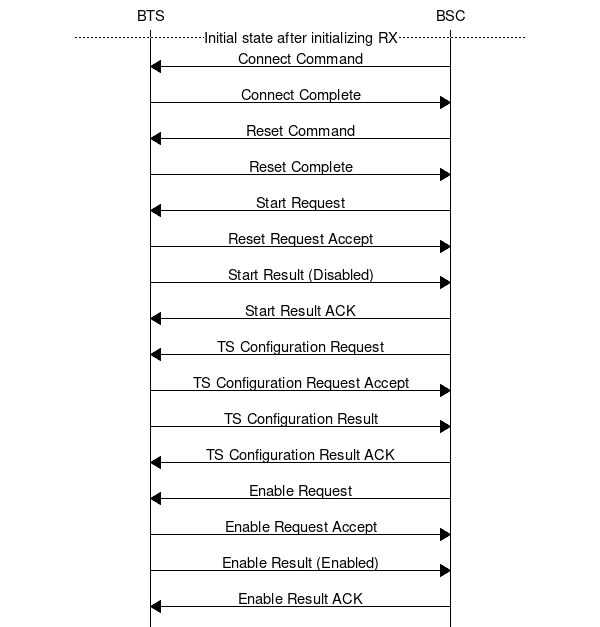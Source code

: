 msc {
	bts [label="BTS"], bsc [label="BSC"];
	# this is for the Timeslot Object
	---		[label="Initial state after initializing RX"];

	bts <= bsc	[label="Connect Command"];
	bts => bsc	[label="Connect Complete"];

	bts <= bsc	[label="Reset Command"];
	bts => bsc	[label="Reset Complete"];

	bts <= bsc	[label="Start Request"];
	bts => bsc	[label="Reset Request Accept"];
	bts => bsc	[label="Start Result (Disabled)"];
	bts <= bsc	[label="Start Result ACK"];

	bts <= bsc	[label="TS Configuration Request"];
	bts => bsc	[label="TS Configuration Request Accept"];
	bts => bsc	[label="TS Configuration Result"];
	bts <= bsc	[label="TS Configuration Result ACK"];

	bts <= bsc	[label="Enable Request"];
	bts => bsc	[label="Enable Request Accept"];
	bts => bsc	[label="Enable Result (Enabled)"];
	bts <= bsc	[label="Enable Result ACK"];

	# continue with BCCH filling after all TS
}
